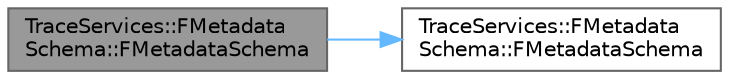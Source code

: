 digraph "TraceServices::FMetadataSchema::FMetadataSchema"
{
 // INTERACTIVE_SVG=YES
 // LATEX_PDF_SIZE
  bgcolor="transparent";
  edge [fontname=Helvetica,fontsize=10,labelfontname=Helvetica,labelfontsize=10];
  node [fontname=Helvetica,fontsize=10,shape=box,height=0.2,width=0.4];
  rankdir="LR";
  Node1 [id="Node000001",label="TraceServices::FMetadata\lSchema::FMetadataSchema",height=0.2,width=0.4,color="gray40", fillcolor="grey60", style="filled", fontcolor="black",tooltip=" "];
  Node1 -> Node2 [id="edge1_Node000001_Node000002",color="steelblue1",style="solid",tooltip=" "];
  Node2 [id="Node000002",label="TraceServices::FMetadata\lSchema::FMetadataSchema",height=0.2,width=0.4,color="grey40", fillcolor="white", style="filled",URL="$d1/db7/classTraceServices_1_1FMetadataSchema.html#a49d04edccb76d7a6e8703ac1845db2b2",tooltip=" "];
}
